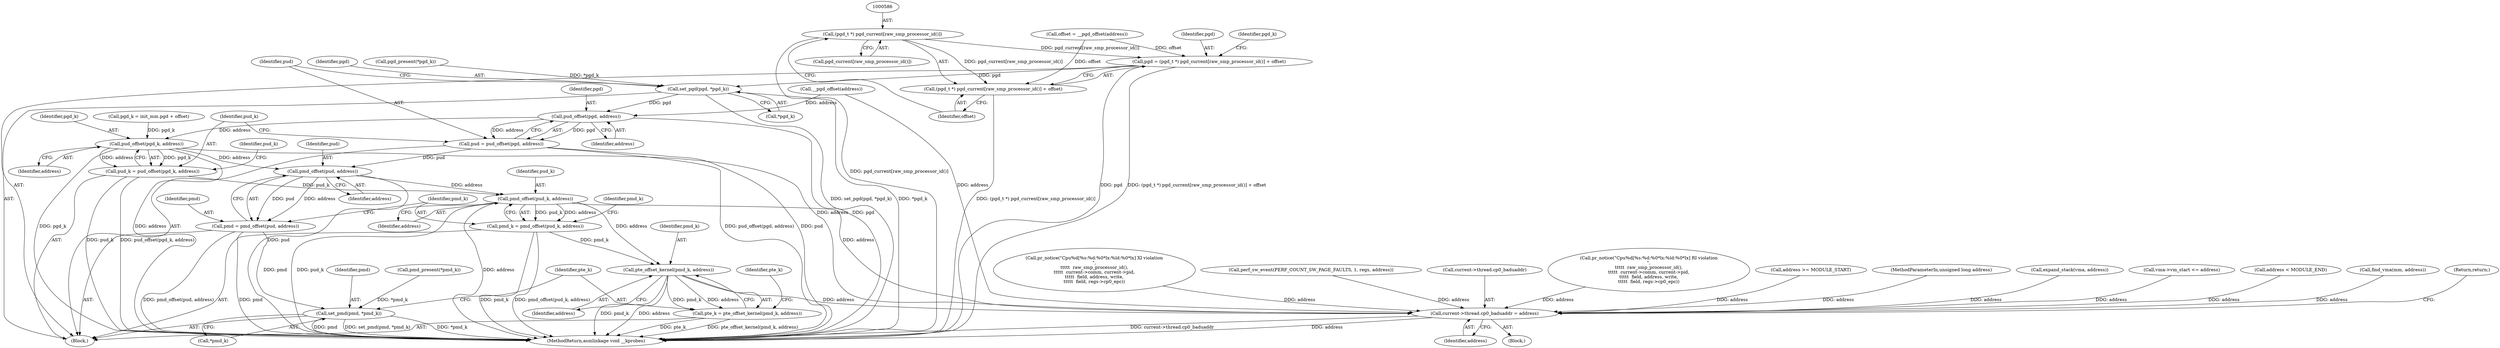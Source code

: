 digraph "0_linux_a8b0ca17b80e92faab46ee7179ba9e99ccb61233_14@array" {
"1000585" [label="(Call,(pgd_t *) pgd_current[raw_smp_processor_id()])"];
"1000582" [label="(Call,pgd = (pgd_t *) pgd_current[raw_smp_processor_id()] + offset)"];
"1000604" [label="(Call,set_pgd(pgd, *pgd_k))"];
"1000610" [label="(Call,pud_offset(pgd, address))"];
"1000608" [label="(Call,pud = pud_offset(pgd, address))"];
"1000626" [label="(Call,pmd_offset(pud, address))"];
"1000624" [label="(Call,pmd = pmd_offset(pud, address))"];
"1000640" [label="(Call,set_pmd(pmd, *pmd_k))"];
"1000631" [label="(Call,pmd_offset(pud_k, address))"];
"1000475" [label="(Call,current->thread.cp0_baduaddr = address)"];
"1000629" [label="(Call,pmd_k = pmd_offset(pud_k, address))"];
"1000646" [label="(Call,pte_offset_kernel(pmd_k, address))"];
"1000644" [label="(Call,pte_k = pte_offset_kernel(pmd_k, address))"];
"1000615" [label="(Call,pud_offset(pgd_k, address))"];
"1000613" [label="(Call,pud_k = pud_offset(pgd_k, address))"];
"1000584" [label="(Call,(pgd_t *) pgd_current[raw_smp_processor_id()] + offset)"];
"1000641" [label="(Identifier,pmd)"];
"1000624" [label="(Call,pmd = pmd_offset(pud, address))"];
"1000609" [label="(Identifier,pud)"];
"1000640" [label="(Call,set_pmd(pmd, *pmd_k))"];
"1000656" [label="(MethodReturn,asmlinkage void __kprobes)"];
"1000117" [label="(MethodParameterIn,unsigned long address)"];
"1000481" [label="(Identifier,address)"];
"1000237" [label="(Call,expand_stack(vma, address))"];
"1000583" [label="(Identifier,pgd)"];
"1000613" [label="(Call,pud_k = pud_offset(pgd_k, address))"];
"1000622" [label="(Identifier,pud_k)"];
"1000614" [label="(Identifier,pud_k)"];
"1000627" [label="(Identifier,pud)"];
"1000591" [label="(Call,pgd_k = init_mm.pgd + offset)"];
"1000630" [label="(Identifier,pmd_k)"];
"1000571" [label="(Call,offset = __pgd_offset(address))"];
"1000636" [label="(Call,pmd_present(*pmd_k))"];
"1000628" [label="(Identifier,address)"];
"1000647" [label="(Identifier,pmd_k)"];
"1000645" [label="(Identifier,pte_k)"];
"1000632" [label="(Identifier,pud_k)"];
"1000222" [label="(Call,vma->vm_start <= address)"];
"1000606" [label="(Call,*pgd_k)"];
"1000475" [label="(Call,current->thread.cp0_baduaddr = address)"];
"1000638" [label="(Identifier,pmd_k)"];
"1000608" [label="(Call,pud = pud_offset(pgd, address))"];
"1000626" [label="(Call,pmd_offset(pud, address))"];
"1000646" [label="(Call,pte_offset_kernel(pmd_k, address))"];
"1000197" [label="(Call,address < MODULE_END)"];
"1000573" [label="(Call,__pgd_offset(address))"];
"1000629" [label="(Call,pmd_k = pmd_offset(pud_k, address))"];
"1000648" [label="(Identifier,address)"];
"1000642" [label="(Call,*pmd_k)"];
"1000644" [label="(Call,pte_k = pte_offset_kernel(pmd_k, address))"];
"1000582" [label="(Call,pgd = (pgd_t *) pgd_current[raw_smp_processor_id()] + offset)"];
"1000605" [label="(Identifier,pgd)"];
"1000633" [label="(Identifier,address)"];
"1000604" [label="(Call,set_pgd(pgd, *pgd_k))"];
"1000617" [label="(Identifier,address)"];
"1000214" [label="(Call,find_vma(mm, address))"];
"1000585" [label="(Call,(pgd_t *) pgd_current[raw_smp_processor_id()])"];
"1000610" [label="(Call,pud_offset(pgd, address))"];
"1000653" [label="(Identifier,pte_k)"];
"1000482" [label="(Return,return;)"];
"1000587" [label="(Call,pgd_current[raw_smp_processor_id()])"];
"1000592" [label="(Identifier,pgd_k)"];
"1000611" [label="(Identifier,pgd)"];
"1000474" [label="(Block,)"];
"1000277" [label="(Call,pr_notice(\"Cpu%d[%s:%d:%0*lx:%ld:%0*lx] XI violation\n\",\n\t\t\t\t\t  raw_smp_processor_id(),\n\t\t\t\t\t  current->comm, current->pid,\n\t\t\t\t\t  field, address, write,\n\t\t\t\t\t  field, regs->cp0_epc))"];
"1000612" [label="(Identifier,address)"];
"1000616" [label="(Identifier,pgd_k)"];
"1000615" [label="(Call,pud_offset(pgd_k, address))"];
"1000343" [label="(Call,perf_sw_event(PERF_COUNT_SW_PAGE_FAULTS, 1, regs, address))"];
"1000476" [label="(Call,current->thread.cp0_baduaddr)"];
"1000625" [label="(Identifier,pmd)"];
"1000631" [label="(Call,pmd_offset(pud_k, address))"];
"1000302" [label="(Call,pr_notice(\"Cpu%d[%s:%d:%0*lx:%ld:%0*lx] RI violation\n\",\n\t\t\t\t\t  raw_smp_processor_id(),\n\t\t\t\t\t  current->comm, current->pid,\n\t\t\t\t\t  field, address, write,\n\t\t\t\t\t  field, regs->cp0_epc))"];
"1000600" [label="(Call,pgd_present(*pgd_k))"];
"1000194" [label="(Call,address >= MODULE_START)"];
"1000569" [label="(Block,)"];
"1000584" [label="(Call,(pgd_t *) pgd_current[raw_smp_processor_id()] + offset)"];
"1000590" [label="(Identifier,offset)"];
"1000585" -> "1000584"  [label="AST: "];
"1000585" -> "1000587"  [label="CFG: "];
"1000586" -> "1000585"  [label="AST: "];
"1000587" -> "1000585"  [label="AST: "];
"1000590" -> "1000585"  [label="CFG: "];
"1000585" -> "1000656"  [label="DDG: pgd_current[raw_smp_processor_id()]"];
"1000585" -> "1000582"  [label="DDG: pgd_current[raw_smp_processor_id()]"];
"1000585" -> "1000584"  [label="DDG: pgd_current[raw_smp_processor_id()]"];
"1000582" -> "1000569"  [label="AST: "];
"1000582" -> "1000584"  [label="CFG: "];
"1000583" -> "1000582"  [label="AST: "];
"1000584" -> "1000582"  [label="AST: "];
"1000592" -> "1000582"  [label="CFG: "];
"1000582" -> "1000656"  [label="DDG: pgd"];
"1000582" -> "1000656"  [label="DDG: (pgd_t *) pgd_current[raw_smp_processor_id()] + offset"];
"1000571" -> "1000582"  [label="DDG: offset"];
"1000582" -> "1000604"  [label="DDG: pgd"];
"1000604" -> "1000569"  [label="AST: "];
"1000604" -> "1000606"  [label="CFG: "];
"1000605" -> "1000604"  [label="AST: "];
"1000606" -> "1000604"  [label="AST: "];
"1000609" -> "1000604"  [label="CFG: "];
"1000604" -> "1000656"  [label="DDG: set_pgd(pgd, *pgd_k)"];
"1000604" -> "1000656"  [label="DDG: *pgd_k"];
"1000600" -> "1000604"  [label="DDG: *pgd_k"];
"1000604" -> "1000610"  [label="DDG: pgd"];
"1000610" -> "1000608"  [label="AST: "];
"1000610" -> "1000612"  [label="CFG: "];
"1000611" -> "1000610"  [label="AST: "];
"1000612" -> "1000610"  [label="AST: "];
"1000608" -> "1000610"  [label="CFG: "];
"1000610" -> "1000656"  [label="DDG: pgd"];
"1000610" -> "1000608"  [label="DDG: pgd"];
"1000610" -> "1000608"  [label="DDG: address"];
"1000573" -> "1000610"  [label="DDG: address"];
"1000610" -> "1000615"  [label="DDG: address"];
"1000608" -> "1000569"  [label="AST: "];
"1000609" -> "1000608"  [label="AST: "];
"1000614" -> "1000608"  [label="CFG: "];
"1000608" -> "1000656"  [label="DDG: pud_offset(pgd, address)"];
"1000608" -> "1000656"  [label="DDG: pud"];
"1000608" -> "1000626"  [label="DDG: pud"];
"1000626" -> "1000624"  [label="AST: "];
"1000626" -> "1000628"  [label="CFG: "];
"1000627" -> "1000626"  [label="AST: "];
"1000628" -> "1000626"  [label="AST: "];
"1000624" -> "1000626"  [label="CFG: "];
"1000626" -> "1000656"  [label="DDG: pud"];
"1000626" -> "1000624"  [label="DDG: pud"];
"1000626" -> "1000624"  [label="DDG: address"];
"1000615" -> "1000626"  [label="DDG: address"];
"1000626" -> "1000631"  [label="DDG: address"];
"1000624" -> "1000569"  [label="AST: "];
"1000625" -> "1000624"  [label="AST: "];
"1000630" -> "1000624"  [label="CFG: "];
"1000624" -> "1000656"  [label="DDG: pmd_offset(pud, address)"];
"1000624" -> "1000656"  [label="DDG: pmd"];
"1000624" -> "1000640"  [label="DDG: pmd"];
"1000640" -> "1000569"  [label="AST: "];
"1000640" -> "1000642"  [label="CFG: "];
"1000641" -> "1000640"  [label="AST: "];
"1000642" -> "1000640"  [label="AST: "];
"1000645" -> "1000640"  [label="CFG: "];
"1000640" -> "1000656"  [label="DDG: pmd"];
"1000640" -> "1000656"  [label="DDG: set_pmd(pmd, *pmd_k)"];
"1000640" -> "1000656"  [label="DDG: *pmd_k"];
"1000636" -> "1000640"  [label="DDG: *pmd_k"];
"1000631" -> "1000629"  [label="AST: "];
"1000631" -> "1000633"  [label="CFG: "];
"1000632" -> "1000631"  [label="AST: "];
"1000633" -> "1000631"  [label="AST: "];
"1000629" -> "1000631"  [label="CFG: "];
"1000631" -> "1000656"  [label="DDG: pud_k"];
"1000631" -> "1000656"  [label="DDG: address"];
"1000631" -> "1000475"  [label="DDG: address"];
"1000631" -> "1000629"  [label="DDG: pud_k"];
"1000631" -> "1000629"  [label="DDG: address"];
"1000613" -> "1000631"  [label="DDG: pud_k"];
"1000631" -> "1000646"  [label="DDG: address"];
"1000475" -> "1000474"  [label="AST: "];
"1000475" -> "1000481"  [label="CFG: "];
"1000476" -> "1000475"  [label="AST: "];
"1000481" -> "1000475"  [label="AST: "];
"1000482" -> "1000475"  [label="CFG: "];
"1000475" -> "1000656"  [label="DDG: current->thread.cp0_baduaddr"];
"1000475" -> "1000656"  [label="DDG: address"];
"1000302" -> "1000475"  [label="DDG: address"];
"1000237" -> "1000475"  [label="DDG: address"];
"1000222" -> "1000475"  [label="DDG: address"];
"1000194" -> "1000475"  [label="DDG: address"];
"1000646" -> "1000475"  [label="DDG: address"];
"1000343" -> "1000475"  [label="DDG: address"];
"1000573" -> "1000475"  [label="DDG: address"];
"1000197" -> "1000475"  [label="DDG: address"];
"1000214" -> "1000475"  [label="DDG: address"];
"1000615" -> "1000475"  [label="DDG: address"];
"1000277" -> "1000475"  [label="DDG: address"];
"1000117" -> "1000475"  [label="DDG: address"];
"1000629" -> "1000569"  [label="AST: "];
"1000630" -> "1000629"  [label="AST: "];
"1000638" -> "1000629"  [label="CFG: "];
"1000629" -> "1000656"  [label="DDG: pmd_k"];
"1000629" -> "1000656"  [label="DDG: pmd_offset(pud_k, address)"];
"1000629" -> "1000646"  [label="DDG: pmd_k"];
"1000646" -> "1000644"  [label="AST: "];
"1000646" -> "1000648"  [label="CFG: "];
"1000647" -> "1000646"  [label="AST: "];
"1000648" -> "1000646"  [label="AST: "];
"1000644" -> "1000646"  [label="CFG: "];
"1000646" -> "1000656"  [label="DDG: pmd_k"];
"1000646" -> "1000656"  [label="DDG: address"];
"1000646" -> "1000644"  [label="DDG: pmd_k"];
"1000646" -> "1000644"  [label="DDG: address"];
"1000644" -> "1000569"  [label="AST: "];
"1000645" -> "1000644"  [label="AST: "];
"1000653" -> "1000644"  [label="CFG: "];
"1000644" -> "1000656"  [label="DDG: pte_offset_kernel(pmd_k, address)"];
"1000644" -> "1000656"  [label="DDG: pte_k"];
"1000615" -> "1000613"  [label="AST: "];
"1000615" -> "1000617"  [label="CFG: "];
"1000616" -> "1000615"  [label="AST: "];
"1000617" -> "1000615"  [label="AST: "];
"1000613" -> "1000615"  [label="CFG: "];
"1000615" -> "1000656"  [label="DDG: address"];
"1000615" -> "1000656"  [label="DDG: pgd_k"];
"1000615" -> "1000613"  [label="DDG: pgd_k"];
"1000615" -> "1000613"  [label="DDG: address"];
"1000591" -> "1000615"  [label="DDG: pgd_k"];
"1000613" -> "1000569"  [label="AST: "];
"1000614" -> "1000613"  [label="AST: "];
"1000622" -> "1000613"  [label="CFG: "];
"1000613" -> "1000656"  [label="DDG: pud_k"];
"1000613" -> "1000656"  [label="DDG: pud_offset(pgd_k, address)"];
"1000584" -> "1000590"  [label="CFG: "];
"1000590" -> "1000584"  [label="AST: "];
"1000584" -> "1000656"  [label="DDG: (pgd_t *) pgd_current[raw_smp_processor_id()]"];
"1000571" -> "1000584"  [label="DDG: offset"];
}
